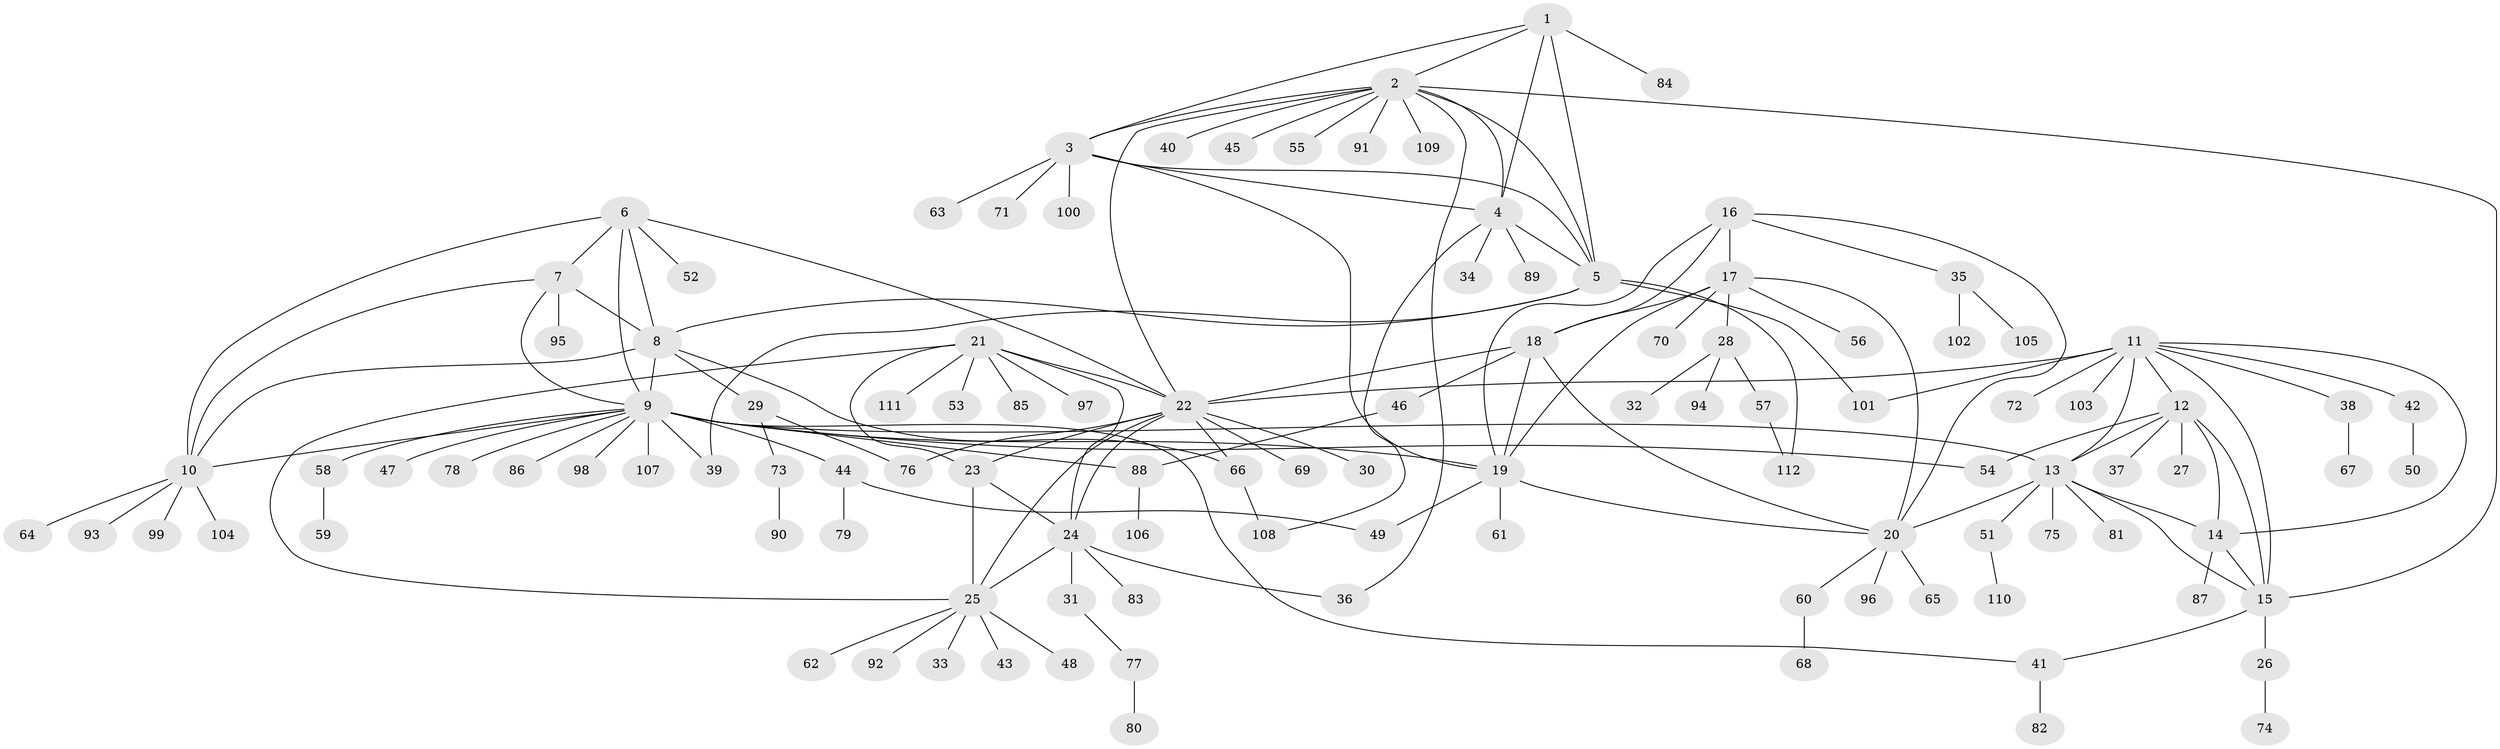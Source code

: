 // coarse degree distribution, {4: 0.08823529411764706, 11: 0.04411764705882353, 7: 0.07352941176470588, 8: 0.058823529411764705, 5: 0.04411764705882353, 9: 0.014705882352941176, 6: 0.04411764705882353, 1: 0.4264705882352941, 3: 0.04411764705882353, 2: 0.16176470588235295}
// Generated by graph-tools (version 1.1) at 2025/52/03/04/25 22:52:50]
// undirected, 112 vertices, 158 edges
graph export_dot {
  node [color=gray90,style=filled];
  1;
  2;
  3;
  4;
  5;
  6;
  7;
  8;
  9;
  10;
  11;
  12;
  13;
  14;
  15;
  16;
  17;
  18;
  19;
  20;
  21;
  22;
  23;
  24;
  25;
  26;
  27;
  28;
  29;
  30;
  31;
  32;
  33;
  34;
  35;
  36;
  37;
  38;
  39;
  40;
  41;
  42;
  43;
  44;
  45;
  46;
  47;
  48;
  49;
  50;
  51;
  52;
  53;
  54;
  55;
  56;
  57;
  58;
  59;
  60;
  61;
  62;
  63;
  64;
  65;
  66;
  67;
  68;
  69;
  70;
  71;
  72;
  73;
  74;
  75;
  76;
  77;
  78;
  79;
  80;
  81;
  82;
  83;
  84;
  85;
  86;
  87;
  88;
  89;
  90;
  91;
  92;
  93;
  94;
  95;
  96;
  97;
  98;
  99;
  100;
  101;
  102;
  103;
  104;
  105;
  106;
  107;
  108;
  109;
  110;
  111;
  112;
  1 -- 2;
  1 -- 3;
  1 -- 4;
  1 -- 5;
  1 -- 84;
  2 -- 3;
  2 -- 4;
  2 -- 5;
  2 -- 15;
  2 -- 22;
  2 -- 36;
  2 -- 40;
  2 -- 45;
  2 -- 55;
  2 -- 91;
  2 -- 109;
  3 -- 4;
  3 -- 5;
  3 -- 19;
  3 -- 63;
  3 -- 71;
  3 -- 100;
  4 -- 5;
  4 -- 34;
  4 -- 89;
  4 -- 108;
  5 -- 8;
  5 -- 39;
  5 -- 101;
  5 -- 112;
  6 -- 7;
  6 -- 8;
  6 -- 9;
  6 -- 10;
  6 -- 22;
  6 -- 52;
  7 -- 8;
  7 -- 9;
  7 -- 10;
  7 -- 95;
  8 -- 9;
  8 -- 10;
  8 -- 29;
  8 -- 66;
  9 -- 10;
  9 -- 13;
  9 -- 19;
  9 -- 39;
  9 -- 41;
  9 -- 44;
  9 -- 47;
  9 -- 54;
  9 -- 58;
  9 -- 78;
  9 -- 86;
  9 -- 88;
  9 -- 98;
  9 -- 107;
  10 -- 64;
  10 -- 93;
  10 -- 99;
  10 -- 104;
  11 -- 12;
  11 -- 13;
  11 -- 14;
  11 -- 15;
  11 -- 22;
  11 -- 38;
  11 -- 42;
  11 -- 72;
  11 -- 101;
  11 -- 103;
  12 -- 13;
  12 -- 14;
  12 -- 15;
  12 -- 27;
  12 -- 37;
  12 -- 54;
  13 -- 14;
  13 -- 15;
  13 -- 20;
  13 -- 51;
  13 -- 75;
  13 -- 81;
  14 -- 15;
  14 -- 87;
  15 -- 26;
  15 -- 41;
  16 -- 17;
  16 -- 18;
  16 -- 19;
  16 -- 20;
  16 -- 35;
  17 -- 18;
  17 -- 19;
  17 -- 20;
  17 -- 28;
  17 -- 56;
  17 -- 70;
  18 -- 19;
  18 -- 20;
  18 -- 22;
  18 -- 46;
  19 -- 20;
  19 -- 49;
  19 -- 61;
  20 -- 60;
  20 -- 65;
  20 -- 96;
  21 -- 22;
  21 -- 23;
  21 -- 24;
  21 -- 25;
  21 -- 53;
  21 -- 85;
  21 -- 97;
  21 -- 111;
  22 -- 23;
  22 -- 24;
  22 -- 25;
  22 -- 30;
  22 -- 66;
  22 -- 69;
  22 -- 76;
  23 -- 24;
  23 -- 25;
  24 -- 25;
  24 -- 31;
  24 -- 36;
  24 -- 83;
  25 -- 33;
  25 -- 43;
  25 -- 48;
  25 -- 62;
  25 -- 92;
  26 -- 74;
  28 -- 32;
  28 -- 57;
  28 -- 94;
  29 -- 73;
  29 -- 76;
  31 -- 77;
  35 -- 102;
  35 -- 105;
  38 -- 67;
  41 -- 82;
  42 -- 50;
  44 -- 49;
  44 -- 79;
  46 -- 88;
  51 -- 110;
  57 -- 112;
  58 -- 59;
  60 -- 68;
  66 -- 108;
  73 -- 90;
  77 -- 80;
  88 -- 106;
}
